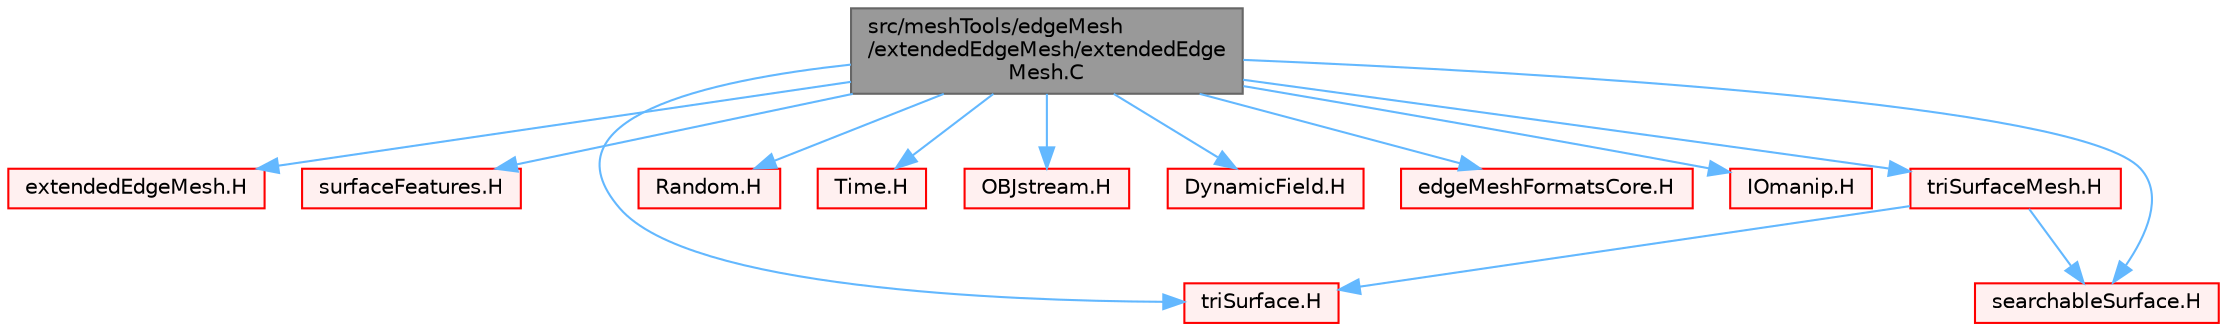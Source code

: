 digraph "src/meshTools/edgeMesh/extendedEdgeMesh/extendedEdgeMesh.C"
{
 // LATEX_PDF_SIZE
  bgcolor="transparent";
  edge [fontname=Helvetica,fontsize=10,labelfontname=Helvetica,labelfontsize=10];
  node [fontname=Helvetica,fontsize=10,shape=box,height=0.2,width=0.4];
  Node1 [id="Node000001",label="src/meshTools/edgeMesh\l/extendedEdgeMesh/extendedEdge\lMesh.C",height=0.2,width=0.4,color="gray40", fillcolor="grey60", style="filled", fontcolor="black",tooltip=" "];
  Node1 -> Node2 [id="edge1_Node000001_Node000002",color="steelblue1",style="solid",tooltip=" "];
  Node2 [id="Node000002",label="extendedEdgeMesh.H",height=0.2,width=0.4,color="red", fillcolor="#FFF0F0", style="filled",URL="$extendedEdgeMesh_8H.html",tooltip=" "];
  Node1 -> Node253 [id="edge2_Node000001_Node000253",color="steelblue1",style="solid",tooltip=" "];
  Node253 [id="Node000253",label="surfaceFeatures.H",height=0.2,width=0.4,color="red", fillcolor="#FFF0F0", style="filled",URL="$surfaceFeatures_8H.html",tooltip=" "];
  Node1 -> Node254 [id="edge3_Node000001_Node000254",color="steelblue1",style="solid",tooltip=" "];
  Node254 [id="Node000254",label="triSurface.H",height=0.2,width=0.4,color="red", fillcolor="#FFF0F0", style="filled",URL="$triSurface_8H.html",tooltip=" "];
  Node1 -> Node237 [id="edge4_Node000001_Node000237",color="steelblue1",style="solid",tooltip=" "];
  Node237 [id="Node000237",label="Random.H",height=0.2,width=0.4,color="red", fillcolor="#FFF0F0", style="filled",URL="$Random_8H.html",tooltip=" "];
  Node1 -> Node277 [id="edge5_Node000001_Node000277",color="steelblue1",style="solid",tooltip=" "];
  Node277 [id="Node000277",label="Time.H",height=0.2,width=0.4,color="red", fillcolor="#FFF0F0", style="filled",URL="$Time_8H.html",tooltip=" "];
  Node1 -> Node342 [id="edge6_Node000001_Node000342",color="steelblue1",style="solid",tooltip=" "];
  Node342 [id="Node000342",label="OBJstream.H",height=0.2,width=0.4,color="red", fillcolor="#FFF0F0", style="filled",URL="$OBJstream_8H.html",tooltip=" "];
  Node1 -> Node346 [id="edge7_Node000001_Node000346",color="steelblue1",style="solid",tooltip=" "];
  Node346 [id="Node000346",label="DynamicField.H",height=0.2,width=0.4,color="red", fillcolor="#FFF0F0", style="filled",URL="$DynamicField_8H.html",tooltip=" "];
  Node1 -> Node222 [id="edge8_Node000001_Node000222",color="steelblue1",style="solid",tooltip=" "];
  Node222 [id="Node000222",label="edgeMeshFormatsCore.H",height=0.2,width=0.4,color="red", fillcolor="#FFF0F0", style="filled",URL="$edgeMeshFormatsCore_8H.html",tooltip=" "];
  Node1 -> Node348 [id="edge9_Node000001_Node000348",color="steelblue1",style="solid",tooltip=" "];
  Node348 [id="Node000348",label="IOmanip.H",height=0.2,width=0.4,color="red", fillcolor="#FFF0F0", style="filled",URL="$IOmanip_8H.html",tooltip="Istream and Ostream manipulators taking arguments."];
  Node1 -> Node349 [id="edge10_Node000001_Node000349",color="steelblue1",style="solid",tooltip=" "];
  Node349 [id="Node000349",label="searchableSurface.H",height=0.2,width=0.4,color="red", fillcolor="#FFF0F0", style="filled",URL="$searchableSurface_8H.html",tooltip=" "];
  Node1 -> Node350 [id="edge11_Node000001_Node000350",color="steelblue1",style="solid",tooltip=" "];
  Node350 [id="Node000350",label="triSurfaceMesh.H",height=0.2,width=0.4,color="red", fillcolor="#FFF0F0", style="filled",URL="$triSurfaceMesh_8H.html",tooltip=" "];
  Node350 -> Node349 [id="edge12_Node000350_Node000349",color="steelblue1",style="solid",tooltip=" "];
  Node350 -> Node254 [id="edge13_Node000350_Node000254",color="steelblue1",style="solid",tooltip=" "];
}
